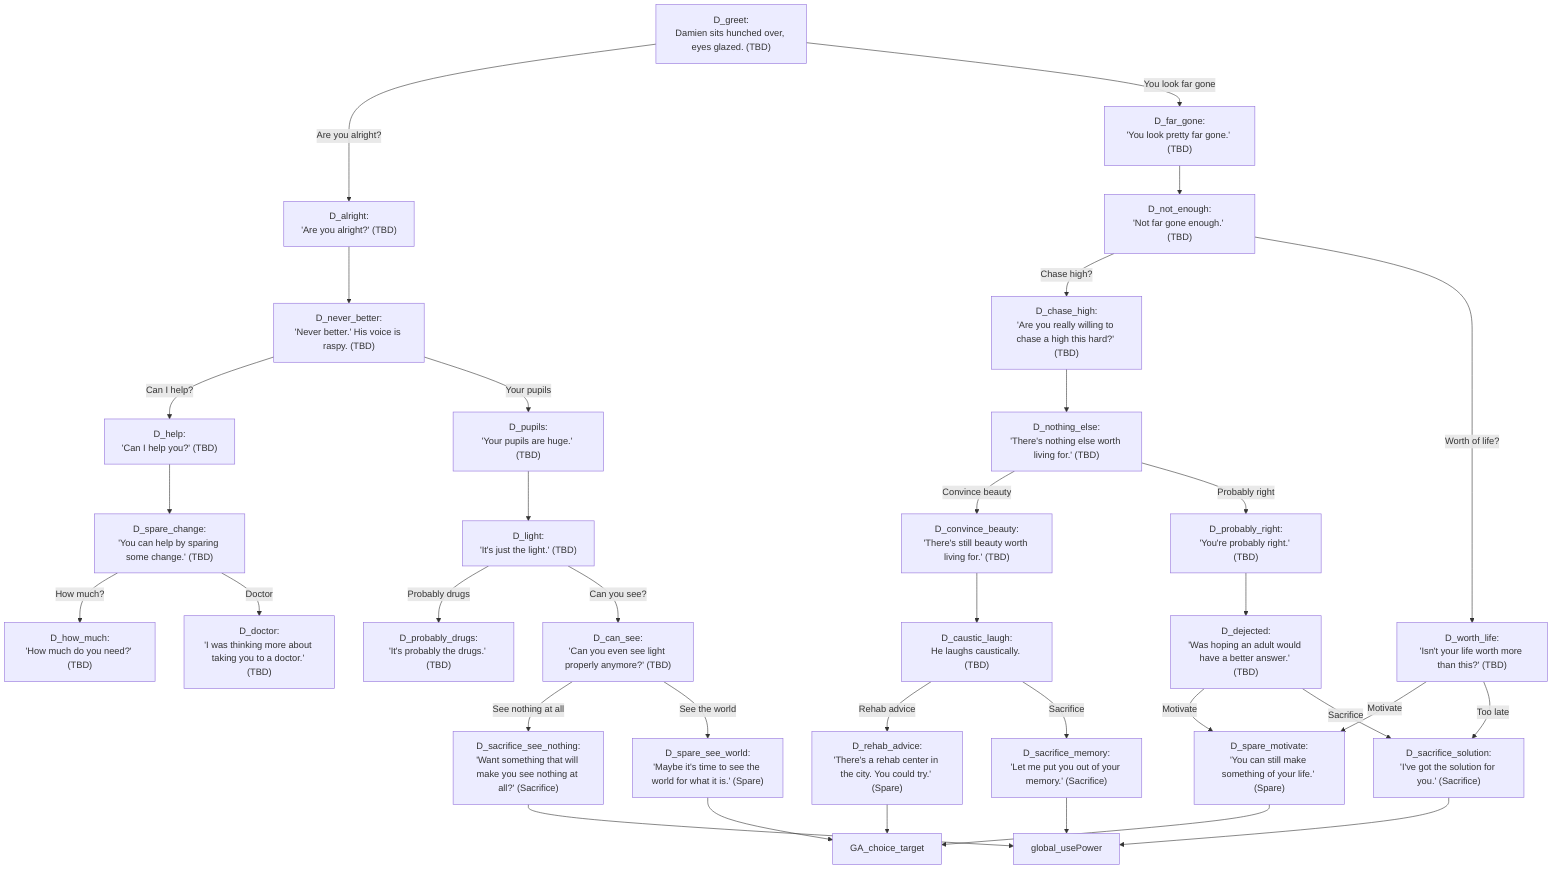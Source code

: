 flowchart TD
direction LR

D_greet["D_greet:<br/>Damien sits hunched over, eyes glazed. (TBD)"] -->|Are you alright?| D_alright
D_greet -->|You look far gone| D_far_gone

%% “Are you alright?” track
D_alright["D_alright:<br/>'Are you alright?' (TBD)"] --> D_never_better
D_never_better["D_never_better:<br/>'Never better.' His voice is raspy. (TBD)"] -->|Can I help?| D_help
D_never_better -->|Your pupils| D_pupils

D_help["D_help:<br/>'Can I help you?' (TBD)"] --> D_spare_change
D_spare_change["D_spare_change:<br/>'You can help by sparing some change.' (TBD)"] -->|How much?| D_how_much
D_spare_change -->|Doctor| D_doctor
D_how_much["D_how_much:<br/>'How much do you need?' (TBD)"]
D_doctor["D_doctor:<br/>'I was thinking more about taking you to a doctor.' (TBD)"]

D_pupils["D_pupils:<br/>'Your pupils are huge.' (TBD)"] --> D_light
D_light["D_light:<br/>'It's just the light.' (TBD)"] -->|Probably drugs| D_probably_drugs
D_light -->|Can you see?| D_can_see
D_probably_drugs["D_probably_drugs:<br/>'It's probably the drugs.' (TBD)"]

D_can_see["D_can_see:<br/>'Can you even see light properly anymore?' (TBD)"] -->|See nothing at all| D_sacrifice_see_nothing
D_can_see -->|See the world| D_spare_see_world
D_sacrifice_see_nothing["D_sacrifice_see_nothing:<br/>'Want something that will make you see nothing at all?' (Sacrifice)"] --> global_usePower
D_spare_see_world["D_spare_see_world:<br/>'Maybe it's time to see the world for what it is.' (Spare)"] --> GA_choice_target

%% “You look far gone” track
D_far_gone["D_far_gone:<br/>'You look pretty far gone.' (TBD)"] --> D_not_enough
D_not_enough["D_not_enough:<br/>'Not far gone enough.' (TBD)"] -->|Chase high?| D_chase_high
D_not_enough -->|Worth of life?| D_worth_life

D_chase_high["D_chase_high:<br/>'Are you really willing to chase a high this hard?' (TBD)"] --> D_nothing_else
D_nothing_else["D_nothing_else:<br/>'There's nothing else worth living for.' (TBD)"] -->|Convince beauty| D_convince_beauty
D_nothing_else -->|Probably right| D_probably_right

D_convince_beauty["D_convince_beauty:<br/>'There's still beauty worth living for.' (TBD)"] --> D_caustic_laugh
D_caustic_laugh["D_caustic_laugh:<br/>He laughs caustically. (TBD)"] -->|Rehab advice| D_rehab_advice
D_caustic_laugh -->|Sacrifice| D_sacrifice_memory
D_rehab_advice["D_rehab_advice:<br/>'There's a rehab center in the city. You could try.' (Spare)"] --> GA_choice_target
D_sacrifice_memory["D_sacrifice_memory:<br/>'Let me put you out of your memory.' (Sacrifice)"] --> global_usePower

D_probably_right["D_probably_right:<br/>'You're probably right.' (TBD)"] --> D_dejected
D_dejected["D_dejected:<br/>'Was hoping an adult would have a better answer.' (TBD)"] -->|Motivate| D_spare_motivate
D_dejected -->|Sacrifice| D_sacrifice_solution
D_spare_motivate["D_spare_motivate:<br/>'You can still make something of your life.' (Spare)"] --> GA_choice_target
D_sacrifice_solution["D_sacrifice_solution:<br/>'I've got the solution for you.' (Sacrifice)"] --> global_usePower

D_worth_life["D_worth_life:<br/>'Isn't your life worth more than this?' (TBD)"] -->|Motivate| D_spare_motivate
D_worth_life -->|Too late| D_sacrifice_solution